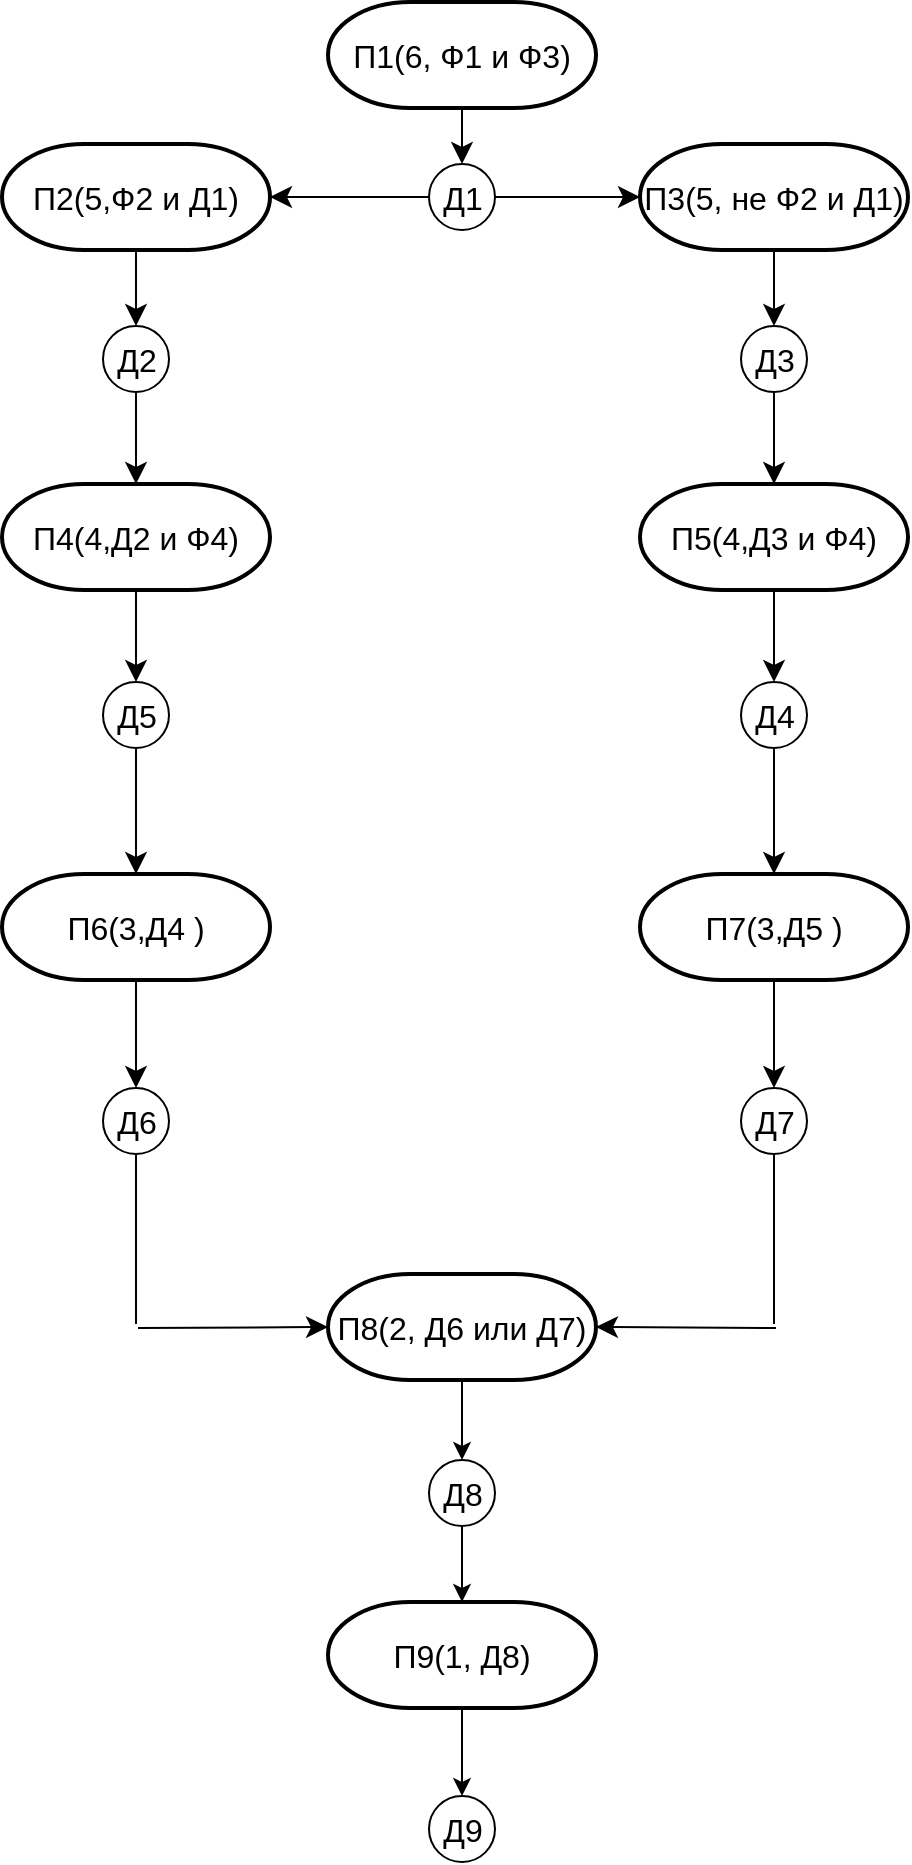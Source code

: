 <mxfile version="26.0.7">
  <diagram name="Страница — 1" id="vlllyI-huLbDO7AreBWc">
    <mxGraphModel dx="1313" dy="1021" grid="0" gridSize="10" guides="1" tooltips="1" connect="1" arrows="1" fold="1" page="0" pageScale="1" pageWidth="827" pageHeight="1169" math="0" shadow="0">
      <root>
        <mxCell id="0" />
        <mxCell id="1" parent="0" />
        <mxCell id="QBiYKUWAoqn-8HXCiNlr-2" value="П1(6, Ф1 и Ф3)" style="strokeWidth=2;html=1;shape=mxgraph.flowchart.terminator;whiteSpace=wrap;fontSize=16;" parent="1" vertex="1">
          <mxGeometry x="-427" y="-141" width="134" height="53" as="geometry" />
        </mxCell>
        <mxCell id="QBiYKUWAoqn-8HXCiNlr-3" value="" style="endArrow=classic;html=1;rounded=0;fontSize=12;startSize=8;endSize=8;curved=1;exitX=0.5;exitY=1;exitDx=0;exitDy=0;exitPerimeter=0;entryX=0.5;entryY=0;entryDx=0;entryDy=0;" parent="1" source="QBiYKUWAoqn-8HXCiNlr-2" target="QBiYKUWAoqn-8HXCiNlr-4" edge="1">
          <mxGeometry width="50" height="50" relative="1" as="geometry">
            <mxPoint x="-398" y="225" as="sourcePoint" />
            <mxPoint x="-362" y="-33" as="targetPoint" />
          </mxGeometry>
        </mxCell>
        <mxCell id="QBiYKUWAoqn-8HXCiNlr-4" value="Д1" style="ellipse;whiteSpace=wrap;html=1;aspect=fixed;fontSize=16;" parent="1" vertex="1">
          <mxGeometry x="-376.5" y="-60" width="33" height="33" as="geometry" />
        </mxCell>
        <mxCell id="QBiYKUWAoqn-8HXCiNlr-5" value="" style="endArrow=classic;html=1;rounded=0;fontSize=12;startSize=8;endSize=8;curved=1;exitX=0;exitY=0.5;exitDx=0;exitDy=0;entryX=1;entryY=0.5;entryDx=0;entryDy=0;entryPerimeter=0;" parent="1" source="QBiYKUWAoqn-8HXCiNlr-4" target="QBiYKUWAoqn-8HXCiNlr-8" edge="1">
          <mxGeometry width="50" height="50" relative="1" as="geometry">
            <mxPoint x="-398" y="225" as="sourcePoint" />
            <mxPoint x="-434" y="-39" as="targetPoint" />
          </mxGeometry>
        </mxCell>
        <mxCell id="QBiYKUWAoqn-8HXCiNlr-6" value="" style="endArrow=classic;html=1;rounded=0;fontSize=12;startSize=8;endSize=8;curved=1;exitX=1;exitY=0.5;exitDx=0;exitDy=0;entryX=0;entryY=0.5;entryDx=0;entryDy=0;entryPerimeter=0;" parent="1" source="QBiYKUWAoqn-8HXCiNlr-4" target="QBiYKUWAoqn-8HXCiNlr-11" edge="1">
          <mxGeometry width="50" height="50" relative="1" as="geometry">
            <mxPoint x="-366" y="-33" as="sourcePoint" />
            <mxPoint x="-260" y="-43.5" as="targetPoint" />
          </mxGeometry>
        </mxCell>
        <mxCell id="QBiYKUWAoqn-8HXCiNlr-8" value="П2(5,Ф2 и Д1)" style="strokeWidth=2;html=1;shape=mxgraph.flowchart.terminator;whiteSpace=wrap;fontSize=16;" parent="1" vertex="1">
          <mxGeometry x="-590" y="-70" width="134" height="53" as="geometry" />
        </mxCell>
        <mxCell id="QBiYKUWAoqn-8HXCiNlr-11" value="П3(5, не Ф2 и Д1)" style="strokeWidth=2;html=1;shape=mxgraph.flowchart.terminator;whiteSpace=wrap;fontSize=16;" parent="1" vertex="1">
          <mxGeometry x="-271" y="-70" width="134" height="53" as="geometry" />
        </mxCell>
        <mxCell id="QBiYKUWAoqn-8HXCiNlr-12" value="Д3" style="ellipse;whiteSpace=wrap;html=1;aspect=fixed;fontSize=16;" parent="1" vertex="1">
          <mxGeometry x="-220.5" y="21" width="33" height="33" as="geometry" />
        </mxCell>
        <mxCell id="QBiYKUWAoqn-8HXCiNlr-13" value="Д2" style="ellipse;whiteSpace=wrap;html=1;aspect=fixed;fontSize=16;" parent="1" vertex="1">
          <mxGeometry x="-539.5" y="21" width="33" height="33" as="geometry" />
        </mxCell>
        <mxCell id="QBiYKUWAoqn-8HXCiNlr-15" value="" style="endArrow=classic;html=1;rounded=0;fontSize=12;startSize=8;endSize=8;curved=1;exitX=0.5;exitY=1;exitDx=0;exitDy=0;exitPerimeter=0;entryX=0.5;entryY=0;entryDx=0;entryDy=0;" parent="1" source="QBiYKUWAoqn-8HXCiNlr-8" target="QBiYKUWAoqn-8HXCiNlr-13" edge="1">
          <mxGeometry width="50" height="50" relative="1" as="geometry">
            <mxPoint x="-398" y="225" as="sourcePoint" />
            <mxPoint x="-348" y="175" as="targetPoint" />
          </mxGeometry>
        </mxCell>
        <mxCell id="QBiYKUWAoqn-8HXCiNlr-16" value="" style="endArrow=classic;html=1;rounded=0;fontSize=12;startSize=8;endSize=8;curved=1;exitX=0.5;exitY=1;exitDx=0;exitDy=0;exitPerimeter=0;entryX=0.5;entryY=0;entryDx=0;entryDy=0;" parent="1" source="QBiYKUWAoqn-8HXCiNlr-11" target="QBiYKUWAoqn-8HXCiNlr-12" edge="1">
          <mxGeometry width="50" height="50" relative="1" as="geometry">
            <mxPoint x="-398" y="225" as="sourcePoint" />
            <mxPoint x="-348" y="175" as="targetPoint" />
          </mxGeometry>
        </mxCell>
        <mxCell id="QBiYKUWAoqn-8HXCiNlr-17" value="П5(4,Д3 и Ф4)" style="strokeWidth=2;html=1;shape=mxgraph.flowchart.terminator;whiteSpace=wrap;fontSize=16;" parent="1" vertex="1">
          <mxGeometry x="-271" y="100" width="134" height="53" as="geometry" />
        </mxCell>
        <mxCell id="QBiYKUWAoqn-8HXCiNlr-18" value="" style="endArrow=classic;html=1;rounded=0;fontSize=12;startSize=8;endSize=8;curved=1;exitX=0.5;exitY=1;exitDx=0;exitDy=0;entryX=0.5;entryY=0;entryDx=0;entryDy=0;entryPerimeter=0;" parent="1" source="QBiYKUWAoqn-8HXCiNlr-12" target="QBiYKUWAoqn-8HXCiNlr-17" edge="1">
          <mxGeometry width="50" height="50" relative="1" as="geometry">
            <mxPoint x="-398" y="325" as="sourcePoint" />
            <mxPoint x="-348" y="275" as="targetPoint" />
          </mxGeometry>
        </mxCell>
        <mxCell id="QBiYKUWAoqn-8HXCiNlr-19" value="Д4" style="ellipse;whiteSpace=wrap;html=1;aspect=fixed;fontSize=16;" parent="1" vertex="1">
          <mxGeometry x="-220.5" y="199" width="33" height="33" as="geometry" />
        </mxCell>
        <mxCell id="QBiYKUWAoqn-8HXCiNlr-20" value="" style="endArrow=classic;html=1;rounded=0;fontSize=12;startSize=8;endSize=8;curved=1;exitX=0.5;exitY=1;exitDx=0;exitDy=0;exitPerimeter=0;entryX=0.5;entryY=0;entryDx=0;entryDy=0;" parent="1" source="QBiYKUWAoqn-8HXCiNlr-17" target="QBiYKUWAoqn-8HXCiNlr-19" edge="1">
          <mxGeometry width="50" height="50" relative="1" as="geometry">
            <mxPoint x="-200.5" y="186" as="sourcePoint" />
            <mxPoint x="-344.5" y="378" as="targetPoint" />
          </mxGeometry>
        </mxCell>
        <mxCell id="QBiYKUWAoqn-8HXCiNlr-21" value="" style="endArrow=classic;html=1;rounded=0;fontSize=12;startSize=8;endSize=8;curved=1;exitX=0.5;exitY=1;exitDx=0;exitDy=0;entryX=0.5;entryY=0;entryDx=0;entryDy=0;entryPerimeter=0;" parent="1" source="QBiYKUWAoqn-8HXCiNlr-19" target="QBiYKUWAoqn-8HXCiNlr-27" edge="1">
          <mxGeometry width="50" height="50" relative="1" as="geometry">
            <mxPoint x="-394.5" y="528" as="sourcePoint" />
            <mxPoint x="-204" y="277" as="targetPoint" />
          </mxGeometry>
        </mxCell>
        <mxCell id="QBiYKUWAoqn-8HXCiNlr-22" value="П4(4,Д2 и Ф4)" style="strokeWidth=2;html=1;shape=mxgraph.flowchart.terminator;whiteSpace=wrap;fontSize=16;" parent="1" vertex="1">
          <mxGeometry x="-590" y="100" width="134" height="53" as="geometry" />
        </mxCell>
        <mxCell id="QBiYKUWAoqn-8HXCiNlr-23" value="" style="endArrow=classic;html=1;rounded=0;fontSize=12;startSize=8;endSize=8;curved=1;exitX=0.5;exitY=1;exitDx=0;exitDy=0;entryX=0.5;entryY=0;entryDx=0;entryDy=0;entryPerimeter=0;" parent="1" source="QBiYKUWAoqn-8HXCiNlr-13" target="QBiYKUWAoqn-8HXCiNlr-22" edge="1">
          <mxGeometry width="50" height="50" relative="1" as="geometry">
            <mxPoint x="-519" y="78" as="sourcePoint" />
            <mxPoint x="-663" y="299" as="targetPoint" />
          </mxGeometry>
        </mxCell>
        <mxCell id="QBiYKUWAoqn-8HXCiNlr-24" value="Д5" style="ellipse;whiteSpace=wrap;html=1;aspect=fixed;fontSize=16;" parent="1" vertex="1">
          <mxGeometry x="-539.5" y="199" width="33" height="33" as="geometry" />
        </mxCell>
        <mxCell id="QBiYKUWAoqn-8HXCiNlr-25" value="" style="endArrow=classic;html=1;rounded=0;fontSize=12;startSize=8;endSize=8;curved=1;exitX=0.5;exitY=1;exitDx=0;exitDy=0;exitPerimeter=0;entryX=0.5;entryY=0;entryDx=0;entryDy=0;" parent="1" source="QBiYKUWAoqn-8HXCiNlr-22" target="QBiYKUWAoqn-8HXCiNlr-24" edge="1">
          <mxGeometry width="50" height="50" relative="1" as="geometry">
            <mxPoint x="-515.5" y="210" as="sourcePoint" />
            <mxPoint x="-659.5" y="402" as="targetPoint" />
          </mxGeometry>
        </mxCell>
        <mxCell id="QBiYKUWAoqn-8HXCiNlr-26" value="" style="endArrow=classic;html=1;rounded=0;fontSize=12;startSize=8;endSize=8;curved=1;exitX=0.5;exitY=1;exitDx=0;exitDy=0;entryX=0.5;entryY=0;entryDx=0;entryDy=0;entryPerimeter=0;" parent="1" source="QBiYKUWAoqn-8HXCiNlr-24" target="QBiYKUWAoqn-8HXCiNlr-32" edge="1">
          <mxGeometry width="50" height="50" relative="1" as="geometry">
            <mxPoint x="-709.5" y="552" as="sourcePoint" />
            <mxPoint x="-525" y="277" as="targetPoint" />
          </mxGeometry>
        </mxCell>
        <mxCell id="QBiYKUWAoqn-8HXCiNlr-27" value="П7(3,Д5 )" style="strokeWidth=2;html=1;shape=mxgraph.flowchart.terminator;whiteSpace=wrap;fontSize=16;" parent="1" vertex="1">
          <mxGeometry x="-271" y="295" width="134" height="53" as="geometry" />
        </mxCell>
        <mxCell id="QBiYKUWAoqn-8HXCiNlr-29" value="Д7" style="ellipse;whiteSpace=wrap;html=1;aspect=fixed;fontSize=16;" parent="1" vertex="1">
          <mxGeometry x="-220.5" y="402" width="33" height="33" as="geometry" />
        </mxCell>
        <mxCell id="QBiYKUWAoqn-8HXCiNlr-30" value="" style="endArrow=classic;html=1;rounded=0;fontSize=12;startSize=8;endSize=8;curved=1;exitX=0.5;exitY=1;exitDx=0;exitDy=0;exitPerimeter=0;entryX=0.5;entryY=0;entryDx=0;entryDy=0;" parent="1" source="QBiYKUWAoqn-8HXCiNlr-27" target="QBiYKUWAoqn-8HXCiNlr-29" edge="1">
          <mxGeometry width="50" height="50" relative="1" as="geometry">
            <mxPoint x="-216.5" y="425" as="sourcePoint" />
            <mxPoint x="-360.5" y="617" as="targetPoint" />
          </mxGeometry>
        </mxCell>
        <mxCell id="QBiYKUWAoqn-8HXCiNlr-32" value="П6(3,Д4 )" style="strokeWidth=2;html=1;shape=mxgraph.flowchart.terminator;whiteSpace=wrap;fontSize=16;" parent="1" vertex="1">
          <mxGeometry x="-590" y="295" width="134" height="53" as="geometry" />
        </mxCell>
        <mxCell id="QBiYKUWAoqn-8HXCiNlr-34" value="Д6" style="ellipse;whiteSpace=wrap;html=1;aspect=fixed;fontSize=16;" parent="1" vertex="1">
          <mxGeometry x="-539.5" y="402" width="33" height="33" as="geometry" />
        </mxCell>
        <mxCell id="QBiYKUWAoqn-8HXCiNlr-35" value="" style="endArrow=classic;html=1;rounded=0;fontSize=12;startSize=8;endSize=8;curved=1;exitX=0.5;exitY=1;exitDx=0;exitDy=0;exitPerimeter=0;entryX=0.5;entryY=0;entryDx=0;entryDy=0;" parent="1" source="QBiYKUWAoqn-8HXCiNlr-32" target="QBiYKUWAoqn-8HXCiNlr-34" edge="1">
          <mxGeometry width="50" height="50" relative="1" as="geometry">
            <mxPoint x="-531.5" y="449" as="sourcePoint" />
            <mxPoint x="-675.5" y="641" as="targetPoint" />
          </mxGeometry>
        </mxCell>
        <mxCell id="pvY1ZQWEEHyzlgpUEkaH-5" style="edgeStyle=orthogonalEdgeStyle;rounded=0;orthogonalLoop=1;jettySize=auto;html=1;exitX=0.5;exitY=1;exitDx=0;exitDy=0;exitPerimeter=0;" parent="1" source="QBiYKUWAoqn-8HXCiNlr-37" target="pvY1ZQWEEHyzlgpUEkaH-3" edge="1">
          <mxGeometry relative="1" as="geometry" />
        </mxCell>
        <mxCell id="QBiYKUWAoqn-8HXCiNlr-37" value="П8(2, Д6 или Д7)" style="strokeWidth=2;html=1;shape=mxgraph.flowchart.terminator;whiteSpace=wrap;fontSize=16;" parent="1" vertex="1">
          <mxGeometry x="-427" y="495" width="134" height="53" as="geometry" />
        </mxCell>
        <mxCell id="QBiYKUWAoqn-8HXCiNlr-42" value="" style="endArrow=none;html=1;rounded=0;fontSize=12;startSize=8;endSize=8;curved=1;entryX=0.5;entryY=1;entryDx=0;entryDy=0;" parent="1" target="QBiYKUWAoqn-8HXCiNlr-29" edge="1">
          <mxGeometry width="50" height="50" relative="1" as="geometry">
            <mxPoint x="-204" y="520" as="sourcePoint" />
            <mxPoint x="-348" y="288" as="targetPoint" />
          </mxGeometry>
        </mxCell>
        <mxCell id="QBiYKUWAoqn-8HXCiNlr-43" value="" style="endArrow=classic;html=1;rounded=0;fontSize=12;startSize=8;endSize=8;curved=1;entryX=1;entryY=0.5;entryDx=0;entryDy=0;entryPerimeter=0;" parent="1" target="QBiYKUWAoqn-8HXCiNlr-37" edge="1">
          <mxGeometry relative="1" as="geometry">
            <mxPoint x="-203" y="522" as="sourcePoint" />
            <mxPoint x="-270" y="571" as="targetPoint" />
          </mxGeometry>
        </mxCell>
        <mxCell id="QBiYKUWAoqn-8HXCiNlr-45" value="" style="endArrow=classic;html=1;rounded=0;fontSize=12;startSize=8;endSize=8;curved=1;entryX=0;entryY=0.5;entryDx=0;entryDy=0;entryPerimeter=0;" parent="1" target="QBiYKUWAoqn-8HXCiNlr-37" edge="1">
          <mxGeometry width="50" height="50" relative="1" as="geometry">
            <mxPoint x="-522" y="522" as="sourcePoint" />
            <mxPoint x="-348" y="288" as="targetPoint" />
          </mxGeometry>
        </mxCell>
        <mxCell id="QBiYKUWAoqn-8HXCiNlr-46" value="" style="endArrow=none;html=1;rounded=0;fontSize=12;startSize=8;endSize=8;curved=1;entryX=0.5;entryY=1;entryDx=0;entryDy=0;" parent="1" target="QBiYKUWAoqn-8HXCiNlr-34" edge="1">
          <mxGeometry width="50" height="50" relative="1" as="geometry">
            <mxPoint x="-523" y="520" as="sourcePoint" />
            <mxPoint x="-348" y="288" as="targetPoint" />
          </mxGeometry>
        </mxCell>
        <mxCell id="QBiYKUWAoqn-8HXCiNlr-47" value="Д9" style="ellipse;whiteSpace=wrap;html=1;aspect=fixed;fontSize=16;" parent="1" vertex="1">
          <mxGeometry x="-376.5" y="756" width="33" height="33" as="geometry" />
        </mxCell>
        <mxCell id="pvY1ZQWEEHyzlgpUEkaH-2" style="edgeStyle=orthogonalEdgeStyle;rounded=0;orthogonalLoop=1;jettySize=auto;html=1;exitX=0.5;exitY=1;exitDx=0;exitDy=0;exitPerimeter=0;" parent="1" source="pvY1ZQWEEHyzlgpUEkaH-1" target="QBiYKUWAoqn-8HXCiNlr-47" edge="1">
          <mxGeometry relative="1" as="geometry" />
        </mxCell>
        <mxCell id="pvY1ZQWEEHyzlgpUEkaH-1" value="П9(1, Д8)" style="strokeWidth=2;html=1;shape=mxgraph.flowchart.terminator;whiteSpace=wrap;fontSize=16;" parent="1" vertex="1">
          <mxGeometry x="-427" y="659" width="134" height="53" as="geometry" />
        </mxCell>
        <mxCell id="pvY1ZQWEEHyzlgpUEkaH-4" value="" style="edgeStyle=orthogonalEdgeStyle;rounded=0;orthogonalLoop=1;jettySize=auto;html=1;" parent="1" source="pvY1ZQWEEHyzlgpUEkaH-3" target="pvY1ZQWEEHyzlgpUEkaH-1" edge="1">
          <mxGeometry relative="1" as="geometry" />
        </mxCell>
        <mxCell id="pvY1ZQWEEHyzlgpUEkaH-3" value="Д8" style="ellipse;whiteSpace=wrap;html=1;aspect=fixed;fontSize=16;" parent="1" vertex="1">
          <mxGeometry x="-376.5" y="588" width="33" height="33" as="geometry" />
        </mxCell>
      </root>
    </mxGraphModel>
  </diagram>
</mxfile>
